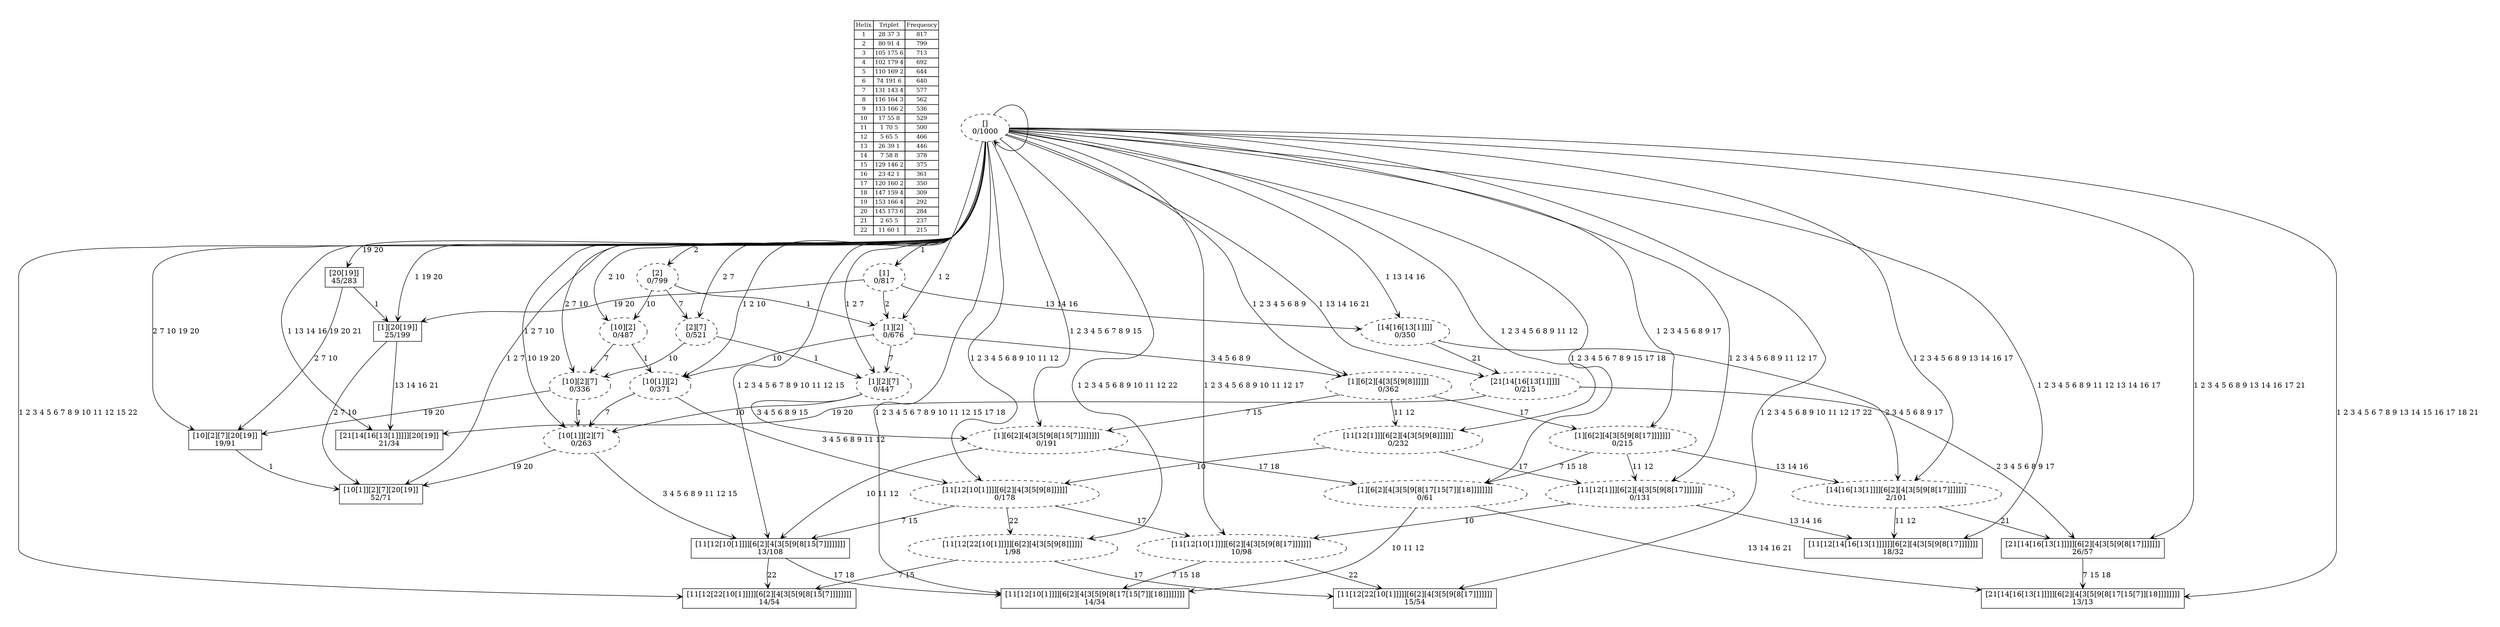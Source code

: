 digraph G {
	pad = 0.5;
	nodesep = 0.5;
"legend" [label = < <table border="0" cellborder="1" cellspacing="0"><tr><td>Helix</td><td>Triplet</td><td>Frequency</td></tr>
<tr><td>1</td><td>28 37 3</td><td>817</td></tr>
<tr><td>2</td><td>80 91 4</td><td>799</td></tr>
<tr><td>3</td><td>105 175 6</td><td>713</td></tr>
<tr><td>4</td><td>102 179 4</td><td>692</td></tr>
<tr><td>5</td><td>110 169 2</td><td>644</td></tr>
<tr><td>6</td><td>74 191 6</td><td>640</td></tr>
<tr><td>7</td><td>131 143 4</td><td>577</td></tr>
<tr><td>8</td><td>116 164 3</td><td>562</td></tr>
<tr><td>9</td><td>113 166 2</td><td>536</td></tr>
<tr><td>10</td><td>17 55 8</td><td>529</td></tr>
<tr><td>11</td><td>1 70 5</td><td>500</td></tr>
<tr><td>12</td><td>5 65 5</td><td>466</td></tr>
<tr><td>13</td><td>26 39 1</td><td>446</td></tr>
<tr><td>14</td><td>7 58 8</td><td>378</td></tr>
<tr><td>15</td><td>129 146 2</td><td>375</td></tr>
<tr><td>16</td><td>23 42 1</td><td>361</td></tr>
<tr><td>17</td><td>120 160 2</td><td>350</td></tr>
<tr><td>18</td><td>147 159 4</td><td>309</td></tr>
<tr><td>19</td><td>153 166 4</td><td>292</td></tr>
<tr><td>20</td><td>145 173 6</td><td>284</td></tr>
<tr><td>21</td><td>2 65 5</td><td>237</td></tr>
<tr><td>22</td><td>11 60 1</td><td>215</td></tr>
</table>>, shape = plaintext, fontsize=11];
"1 2 7 10 19 20 " [shape = box];
"19 20 " [shape = box];
"1 2 3 4 5 6 8 9 13 14 16 17 21 " [shape = box];
"1 19 20 " [shape = box];
"1 13 14 16 19 20 21 " [shape = box];
"2 7 10 19 20 " [shape = box];
"1 2 3 4 5 6 8 9 11 12 13 14 16 17 " [shape = box];
"1 2 3 4 5 6 8 9 10 11 12 17 22 " [shape = box];
"1 2 3 4 5 6 7 8 9 10 11 12 15 17 18 " [shape = box];
"1 2 3 4 5 6 7 8 9 10 11 12 15 22 " [shape = box];
"1 2 3 4 5 6 7 8 9 13 14 15 16 17 18 21 " [shape = box];
"1 2 3 4 5 6 7 8 9 10 11 12 15 " [shape = box];
"1 2 " [style = dashed];
"1 2 10 " [style = dashed];
"1 2 7 10 " [style = dashed];
"1 2 7 " [style = dashed];
"" [style = dashed];
"1 " [style = dashed];
"1 13 14 16 21 " [style = dashed];
"2 " [style = dashed];
"1 2 3 4 5 6 8 9 13 14 16 17 " [style = dashed];
"1 2 3 4 5 6 8 9 17 " [style = dashed];
"1 2 3 4 5 6 8 9 " [style = dashed];
"1 13 14 16 " [style = dashed];
"2 10 " [style = dashed];
"2 7 10 " [style = dashed];
"2 7 " [style = dashed];
"1 2 3 4 5 6 8 9 11 12 17 " [style = dashed];
"1 2 3 4 5 6 8 9 11 12 " [style = dashed];
"1 2 3 4 5 6 8 9 10 11 12 17 " [style = dashed];
"1 2 3 4 5 6 8 9 10 11 12 22 " [style = dashed];
"1 2 3 4 5 6 8 9 10 11 12 " [style = dashed];
"1 2 3 4 5 6 7 8 9 15 17 18 " [style = dashed];
"1 2 3 4 5 6 7 8 9 15 " [style = dashed];
"1 2 7 10 19 20 " [label = "[10[1]][2][7][20[19]]\n52/71"];
"19 20 " [label = "[20[19]]\n45/283"];
"1 2 3 4 5 6 8 9 13 14 16 17 21 " [label = "[21[14[16[13[1]]]]][6[2][4[3[5[9[8[17]]]]]]]\n26/57"];
"1 19 20 " [label = "[1][20[19]]\n25/199"];
"1 13 14 16 19 20 21 " [label = "[21[14[16[13[1]]]]][20[19]]\n21/34"];
"2 7 10 19 20 " [label = "[10][2][7][20[19]]\n19/91"];
"1 2 3 4 5 6 8 9 11 12 13 14 16 17 " [label = "[11[12[14[16[13[1]]]]]][6[2][4[3[5[9[8[17]]]]]]]\n18/32"];
"1 2 3 4 5 6 8 9 10 11 12 17 22 " [label = "[11[12[22[10[1]]]]][6[2][4[3[5[9[8[17]]]]]]]\n15/54"];
"1 2 3 4 5 6 7 8 9 10 11 12 15 17 18 " [label = "[11[12[10[1]]]][6[2][4[3[5[9[8[17[15[7]][18]]]]]]]]\n14/34"];
"1 2 3 4 5 6 7 8 9 10 11 12 15 22 " [label = "[11[12[22[10[1]]]]][6[2][4[3[5[9[8[15[7]]]]]]]]\n14/54"];
"1 2 3 4 5 6 7 8 9 13 14 15 16 17 18 21 " [label = "[21[14[16[13[1]]]]][6[2][4[3[5[9[8[17[15[7]][18]]]]]]]]\n13/13"];
"1 2 3 4 5 6 7 8 9 10 11 12 15 " [label = "[11[12[10[1]]]][6[2][4[3[5[9[8[15[7]]]]]]]]\n13/108"];
"1 2 " [label = "[1][2]\n0/676"];
"1 2 10 " [label = "[10[1]][2]\n0/371"];
"1 2 7 10 " [label = "[10[1]][2][7]\n0/263"];
"1 2 7 " [label = "[1][2][7]\n0/447"];
"" [label = "\n0/1000"];
"1 " [label = "[1]\n0/817"];
"1 13 14 16 21 " [label = "[21[14[16[13[1]]]]]\n0/215"];
"2 " [label = "[2]\n0/799"];
"1 2 3 4 5 6 8 9 13 14 16 17 " [label = "[14[16[13[1]]]][6[2][4[3[5[9[8[17]]]]]]]\n2/101"];
"1 2 3 4 5 6 8 9 17 " [label = "[1][6[2][4[3[5[9[8[17]]]]]]]\n0/215"];
"1 2 3 4 5 6 8 9 " [label = "[1][6[2][4[3[5[9[8]]]]]]\n0/362"];
"1 13 14 16 " [label = "[14[16[13[1]]]]\n0/350"];
"2 10 " [label = "[10][2]\n0/487"];
"2 7 10 " [label = "[10][2][7]\n0/336"];
"2 7 " [label = "[2][7]\n0/521"];
"1 2 3 4 5 6 8 9 11 12 17 " [label = "[11[12[1]]][6[2][4[3[5[9[8[17]]]]]]]\n0/131"];
"1 2 3 4 5 6 8 9 11 12 " [label = "[11[12[1]]][6[2][4[3[5[9[8]]]]]]\n0/232"];
"1 2 3 4 5 6 8 9 10 11 12 17 " [label = "[11[12[10[1]]]][6[2][4[3[5[9[8[17]]]]]]]\n10/98"];
"1 2 3 4 5 6 8 9 10 11 12 22 " [label = "[11[12[22[10[1]]]]][6[2][4[3[5[9[8]]]]]]\n1/98"];
"1 2 3 4 5 6 8 9 10 11 12 " [label = "[11[12[10[1]]]][6[2][4[3[5[9[8]]]]]]\n0/178"];
"1 2 3 4 5 6 7 8 9 15 17 18 " [label = "[1][6[2][4[3[5[9[8[17[15[7]][18]]]]]]]]\n0/61"];
"1 2 3 4 5 6 7 8 9 15 " [label = "[1][6[2][4[3[5[9[8[15[7]]]]]]]]\n0/191"];
"" [label = "[]\n0/1000"];
"19 20 " -> "1 19 20 " [label = "1 ", arrowhead = vee];
"19 20 " -> "2 7 10 19 20 " [label = "2 7 10 ", arrowhead = vee];
"1 2 3 4 5 6 8 9 13 14 16 17 21 " -> "1 2 3 4 5 6 7 8 9 13 14 15 16 17 18 21 " [label = "7 15 18 ", arrowhead = vee];
"1 19 20 " -> "1 2 7 10 19 20 " [label = "2 7 10 ", arrowhead = vee];
"1 19 20 " -> "1 13 14 16 19 20 21 " [label = "13 14 16 21 ", arrowhead = vee];
"2 7 10 19 20 " -> "1 2 7 10 19 20 " [label = "1 ", arrowhead = vee];
"1 2 3 4 5 6 7 8 9 10 11 12 15 " -> "1 2 3 4 5 6 7 8 9 10 11 12 15 17 18 " [label = "17 18 ", arrowhead = vee];
"1 2 3 4 5 6 7 8 9 10 11 12 15 " -> "1 2 3 4 5 6 7 8 9 10 11 12 15 22 " [label = "22 ", arrowhead = vee];
"1 2 " -> "1 2 10 " [label = "10 ", arrowhead = vee];
"1 2 " -> "1 2 7 " [label = "7 ", arrowhead = vee];
"1 2 " -> "1 2 3 4 5 6 8 9 " [label = "3 4 5 6 8 9 ", arrowhead = vee];
"1 2 10 " -> "1 2 7 10 " [label = "7 ", arrowhead = vee];
"1 2 10 " -> "1 2 3 4 5 6 8 9 10 11 12 " [label = "3 4 5 6 8 9 11 12 ", arrowhead = vee];
"1 2 7 10 " -> "1 2 7 10 19 20 " [label = "19 20 ", arrowhead = vee];
"1 2 7 10 " -> "1 2 3 4 5 6 7 8 9 10 11 12 15 " [label = "3 4 5 6 8 9 11 12 15 ", arrowhead = vee];
"1 2 7 " -> "1 2 7 10 " [label = "10 ", arrowhead = vee];
"1 2 7 " -> "1 2 3 4 5 6 7 8 9 15 " [label = "3 4 5 6 8 9 15 ", arrowhead = vee];
"1 " -> "1 19 20 " [label = "19 20 ", arrowhead = vee];
"1 " -> "1 2 " [label = "2 ", arrowhead = vee];
"1 " -> "1 13 14 16 " [label = "13 14 16 ", arrowhead = vee];
"1 13 14 16 21 " -> "1 2 3 4 5 6 8 9 13 14 16 17 21 " [label = "2 3 4 5 6 8 9 17 ", arrowhead = vee];
"1 13 14 16 21 " -> "1 13 14 16 19 20 21 " [label = "19 20 ", arrowhead = vee];
"2 " -> "1 2 " [label = "1 ", arrowhead = vee];
"2 " -> "2 10 " [label = "10 ", arrowhead = vee];
"2 " -> "2 7 " [label = "7 ", arrowhead = vee];
"1 2 3 4 5 6 8 9 13 14 16 17 " -> "1 2 3 4 5 6 8 9 13 14 16 17 21 " [label = "21 ", arrowhead = vee];
"1 2 3 4 5 6 8 9 13 14 16 17 " -> "1 2 3 4 5 6 8 9 11 12 13 14 16 17 " [label = "11 12 ", arrowhead = vee];
"1 2 3 4 5 6 8 9 17 " -> "1 2 3 4 5 6 8 9 13 14 16 17 " [label = "13 14 16 ", arrowhead = vee];
"1 2 3 4 5 6 8 9 17 " -> "1 2 3 4 5 6 8 9 11 12 17 " [label = "11 12 ", arrowhead = vee];
"1 2 3 4 5 6 8 9 17 " -> "1 2 3 4 5 6 7 8 9 15 17 18 " [label = "7 15 18 ", arrowhead = vee];
"1 2 3 4 5 6 8 9 " -> "1 2 3 4 5 6 8 9 17 " [label = "17 ", arrowhead = vee];
"1 2 3 4 5 6 8 9 " -> "1 2 3 4 5 6 8 9 11 12 " [label = "11 12 ", arrowhead = vee];
"1 2 3 4 5 6 8 9 " -> "1 2 3 4 5 6 7 8 9 15 " [label = "7 15 ", arrowhead = vee];
"1 13 14 16 " -> "1 13 14 16 21 " [label = "21 ", arrowhead = vee];
"1 13 14 16 " -> "1 2 3 4 5 6 8 9 13 14 16 17 " [label = "2 3 4 5 6 8 9 17 ", arrowhead = vee];
"2 10 " -> "1 2 10 " [label = "1 ", arrowhead = vee];
"2 10 " -> "2 7 10 " [label = "7 ", arrowhead = vee];
"2 7 10 " -> "2 7 10 19 20 " [label = "19 20 ", arrowhead = vee];
"2 7 10 " -> "1 2 7 10 " [label = "1 ", arrowhead = vee];
"2 7 " -> "1 2 7 " [label = "1 ", arrowhead = vee];
"2 7 " -> "2 7 10 " [label = "10 ", arrowhead = vee];
"1 2 3 4 5 6 8 9 11 12 17 " -> "1 2 3 4 5 6 8 9 11 12 13 14 16 17 " [label = "13 14 16 ", arrowhead = vee];
"1 2 3 4 5 6 8 9 11 12 17 " -> "1 2 3 4 5 6 8 9 10 11 12 17 " [label = "10 ", arrowhead = vee];
"1 2 3 4 5 6 8 9 11 12 " -> "1 2 3 4 5 6 8 9 11 12 17 " [label = "17 ", arrowhead = vee];
"1 2 3 4 5 6 8 9 11 12 " -> "1 2 3 4 5 6 8 9 10 11 12 " [label = "10 ", arrowhead = vee];
"1 2 3 4 5 6 8 9 10 11 12 17 " -> "1 2 3 4 5 6 8 9 10 11 12 17 22 " [label = "22 ", arrowhead = vee];
"1 2 3 4 5 6 8 9 10 11 12 17 " -> "1 2 3 4 5 6 7 8 9 10 11 12 15 17 18 " [label = "7 15 18 ", arrowhead = vee];
"1 2 3 4 5 6 8 9 10 11 12 22 " -> "1 2 3 4 5 6 8 9 10 11 12 17 22 " [label = "17 ", arrowhead = vee];
"1 2 3 4 5 6 8 9 10 11 12 22 " -> "1 2 3 4 5 6 7 8 9 10 11 12 15 22 " [label = "7 15 ", arrowhead = vee];
"1 2 3 4 5 6 8 9 10 11 12 " -> "1 2 3 4 5 6 7 8 9 10 11 12 15 " [label = "7 15 ", arrowhead = vee];
"1 2 3 4 5 6 8 9 10 11 12 " -> "1 2 3 4 5 6 8 9 10 11 12 17 " [label = "17 ", arrowhead = vee];
"1 2 3 4 5 6 8 9 10 11 12 " -> "1 2 3 4 5 6 8 9 10 11 12 22 " [label = "22 ", arrowhead = vee];
"1 2 3 4 5 6 7 8 9 15 17 18 " -> "1 2 3 4 5 6 7 8 9 10 11 12 15 17 18 " [label = "10 11 12 ", arrowhead = vee];
"1 2 3 4 5 6 7 8 9 15 17 18 " -> "1 2 3 4 5 6 7 8 9 13 14 15 16 17 18 21 " [label = "13 14 16 21 ", arrowhead = vee];
"1 2 3 4 5 6 7 8 9 15 " -> "1 2 3 4 5 6 7 8 9 15 17 18 " [label = "17 18 ", arrowhead = vee];
"1 2 3 4 5 6 7 8 9 15 " -> "1 2 3 4 5 6 7 8 9 10 11 12 15 " [label = "10 11 12 ", arrowhead = vee];
"" -> "1 2 7 10 19 20 " [label = "1 2 7 10 19 20 ", arrowhead = vee];
"" -> "19 20 " [label = "19 20 ", arrowhead = vee];
"" -> "1 2 3 4 5 6 8 9 13 14 16 17 21 " [label = "1 2 3 4 5 6 8 9 13 14 16 17 21 ", arrowhead = vee];
"" -> "1 19 20 " [label = "1 19 20 ", arrowhead = vee];
"" -> "1 13 14 16 19 20 21 " [label = "1 13 14 16 19 20 21 ", arrowhead = vee];
"" -> "2 7 10 19 20 " [label = "2 7 10 19 20 ", arrowhead = vee];
"" -> "1 2 3 4 5 6 8 9 11 12 13 14 16 17 " [label = "1 2 3 4 5 6 8 9 11 12 13 14 16 17 ", arrowhead = vee];
"" -> "1 2 3 4 5 6 8 9 10 11 12 17 22 " [label = "1 2 3 4 5 6 8 9 10 11 12 17 22 ", arrowhead = vee];
"" -> "1 2 3 4 5 6 7 8 9 10 11 12 15 17 18 " [label = "1 2 3 4 5 6 7 8 9 10 11 12 15 17 18 ", arrowhead = vee];
"" -> "1 2 3 4 5 6 7 8 9 10 11 12 15 22 " [label = "1 2 3 4 5 6 7 8 9 10 11 12 15 22 ", arrowhead = vee];
"" -> "1 2 3 4 5 6 7 8 9 13 14 15 16 17 18 21 " [label = "1 2 3 4 5 6 7 8 9 13 14 15 16 17 18 21 ", arrowhead = vee];
"" -> "1 2 3 4 5 6 7 8 9 10 11 12 15 " [label = "1 2 3 4 5 6 7 8 9 10 11 12 15 ", arrowhead = vee];
"" -> "1 2 " [label = "1 2 ", arrowhead = vee];
"" -> "1 2 10 " [label = "1 2 10 ", arrowhead = vee];
"" -> "1 2 7 10 " [label = "1 2 7 10 ", arrowhead = vee];
"" -> "1 2 7 " [label = "1 2 7 ", arrowhead = vee];
"" -> "" [label = "", arrowhead = vee];
"" -> "1 " [label = "1 ", arrowhead = vee];
"" -> "1 13 14 16 21 " [label = "1 13 14 16 21 ", arrowhead = vee];
"" -> "2 " [label = "2 ", arrowhead = vee];
"" -> "1 2 3 4 5 6 8 9 13 14 16 17 " [label = "1 2 3 4 5 6 8 9 13 14 16 17 ", arrowhead = vee];
"" -> "1 2 3 4 5 6 8 9 17 " [label = "1 2 3 4 5 6 8 9 17 ", arrowhead = vee];
"" -> "1 2 3 4 5 6 8 9 " [label = "1 2 3 4 5 6 8 9 ", arrowhead = vee];
"" -> "1 13 14 16 " [label = "1 13 14 16 ", arrowhead = vee];
"" -> "2 10 " [label = "2 10 ", arrowhead = vee];
"" -> "2 7 10 " [label = "2 7 10 ", arrowhead = vee];
"" -> "2 7 " [label = "2 7 ", arrowhead = vee];
"" -> "1 2 3 4 5 6 8 9 11 12 17 " [label = "1 2 3 4 5 6 8 9 11 12 17 ", arrowhead = vee];
"" -> "1 2 3 4 5 6 8 9 11 12 " [label = "1 2 3 4 5 6 8 9 11 12 ", arrowhead = vee];
"" -> "1 2 3 4 5 6 8 9 10 11 12 17 " [label = "1 2 3 4 5 6 8 9 10 11 12 17 ", arrowhead = vee];
"" -> "1 2 3 4 5 6 8 9 10 11 12 22 " [label = "1 2 3 4 5 6 8 9 10 11 12 22 ", arrowhead = vee];
"" -> "1 2 3 4 5 6 8 9 10 11 12 " [label = "1 2 3 4 5 6 8 9 10 11 12 ", arrowhead = vee];
"" -> "1 2 3 4 5 6 7 8 9 15 17 18 " [label = "1 2 3 4 5 6 7 8 9 15 17 18 ", arrowhead = vee];
"" -> "1 2 3 4 5 6 7 8 9 15 " [label = "1 2 3 4 5 6 7 8 9 15 ", arrowhead = vee];
}